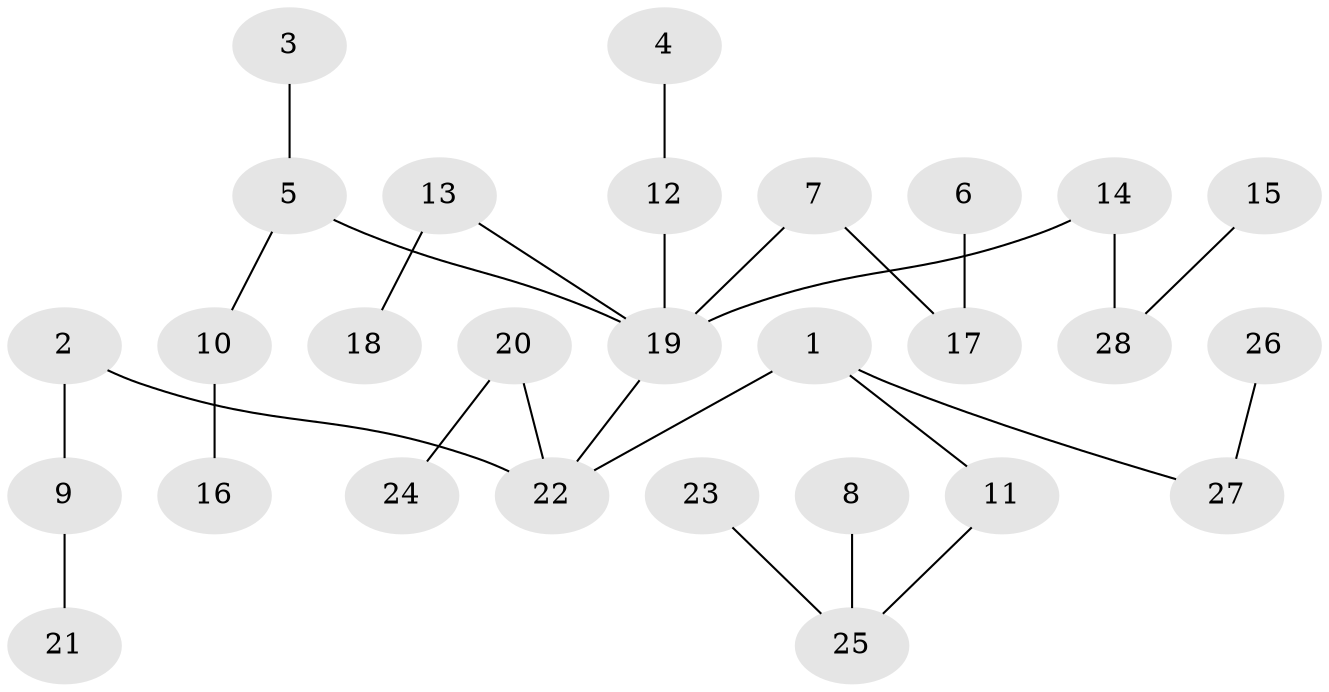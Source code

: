 // original degree distribution, {8: 0.010869565217391304, 7: 0.010869565217391304, 4: 0.07608695652173914, 3: 0.13043478260869565, 2: 0.21739130434782608, 1: 0.5217391304347826, 5: 0.03260869565217391}
// Generated by graph-tools (version 1.1) at 2025/37/03/04/25 23:37:17]
// undirected, 28 vertices, 27 edges
graph export_dot {
  node [color=gray90,style=filled];
  1;
  2;
  3;
  4;
  5;
  6;
  7;
  8;
  9;
  10;
  11;
  12;
  13;
  14;
  15;
  16;
  17;
  18;
  19;
  20;
  21;
  22;
  23;
  24;
  25;
  26;
  27;
  28;
  1 -- 11 [weight=1.0];
  1 -- 22 [weight=1.0];
  1 -- 27 [weight=1.0];
  2 -- 9 [weight=1.0];
  2 -- 22 [weight=1.0];
  3 -- 5 [weight=1.0];
  4 -- 12 [weight=1.0];
  5 -- 10 [weight=1.0];
  5 -- 19 [weight=1.0];
  6 -- 17 [weight=1.0];
  7 -- 17 [weight=1.0];
  7 -- 19 [weight=1.0];
  8 -- 25 [weight=1.0];
  9 -- 21 [weight=1.0];
  10 -- 16 [weight=1.0];
  11 -- 25 [weight=1.0];
  12 -- 19 [weight=1.0];
  13 -- 18 [weight=1.0];
  13 -- 19 [weight=1.0];
  14 -- 19 [weight=1.0];
  14 -- 28 [weight=1.0];
  15 -- 28 [weight=1.0];
  19 -- 22 [weight=1.0];
  20 -- 22 [weight=1.0];
  20 -- 24 [weight=1.0];
  23 -- 25 [weight=1.0];
  26 -- 27 [weight=1.0];
}
